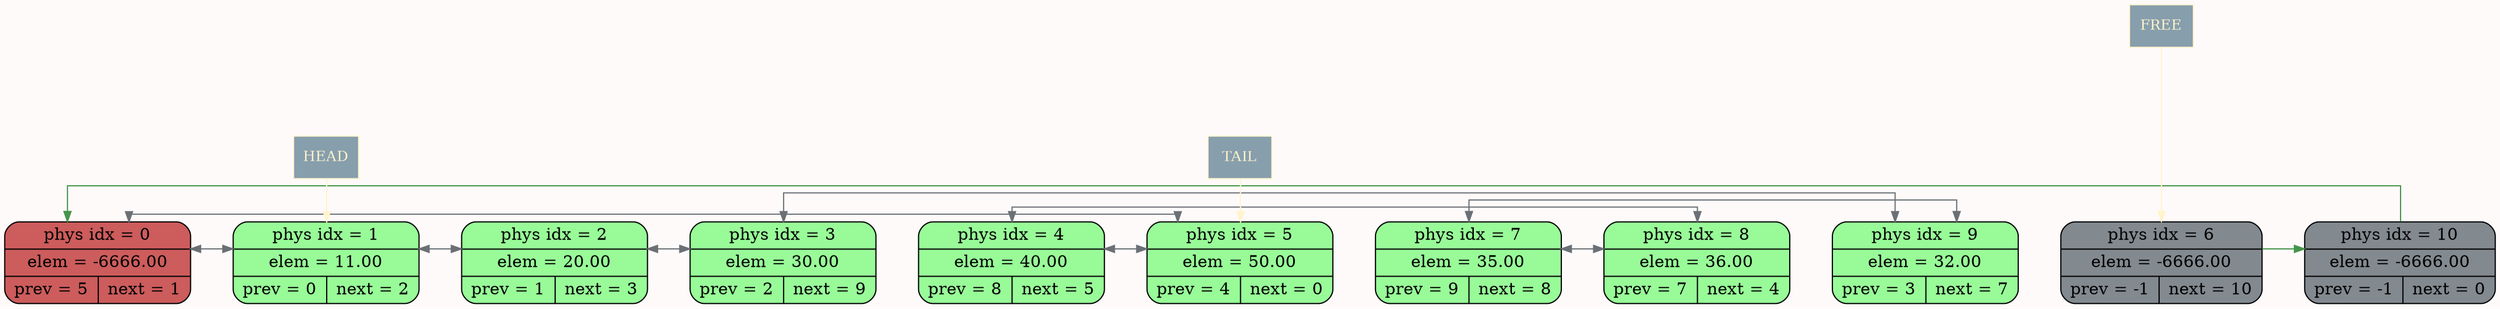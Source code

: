 digraph G{
 rankdir=LR;
 splines=ortho;
 graph [bgcolor="#FFFAFA", nodesep = 0.5];
subgraph system {
 0[shape="Mrecord", style="filled", fillcolor="#CD5C5C", color = "#000000", penwidth=1.0, label="phys idx = 0 | elem = -6666.00 | {prev = 5 | next = 1}"];
 1[shape="Mrecord", style="filled", fillcolor="#98FB98", color = "#000000", penwidth=1.0, label="phys idx = 1 | elem = 11.00 | {prev = 0 | next = 2}"];
 2[shape="Mrecord", style="filled", fillcolor="#98FB98", color = "#000000", penwidth=1.0, label="phys idx = 2 | elem = 20.00 | {prev = 1 | next = 3}"];
 3[shape="Mrecord", style="filled", fillcolor="#98FB98", color = "#000000", penwidth=1.0, label="phys idx = 3 | elem = 30.00 | {prev = 2 | next = 9}"];
 4[shape="Mrecord", style="filled", fillcolor="#98FB98", color = "#000000", penwidth=1.0, label="phys idx = 4 | elem = 40.00 | {prev = 8 | next = 5}"];
 5[shape="Mrecord", style="filled", fillcolor="#98FB98", color = "#000000", penwidth=1.0, label="phys idx = 5 | elem = 50.00 | {prev = 4 | next = 0}"];
 7[shape="Mrecord", style="filled", fillcolor="#98FB98", color = "#000000", penwidth=1.0, label="phys idx = 7 | elem = 35.00 | {prev = 9 | next = 8}"];
 8[shape="Mrecord", style="filled", fillcolor="#98FB98", color = "#000000", penwidth=1.0, label="phys idx = 8 | elem = 36.00 | {prev = 7 | next = 4}"];
 9[shape="Mrecord", style="filled", fillcolor="#98FB98", color = "#000000", penwidth=1.0, label="phys idx = 9 | elem = 32.00 | {prev = 3 | next = 7}"];
 6[shape="Mrecord", style="filled", fillcolor="#82898F", color = "#000000", penwidth=1.0, label="phys idx = 6 | elem = -6666.00 | {prev = -1 | next = 10} "];
 10[shape="Mrecord", style="filled", fillcolor="#82898F", color = "#000000", penwidth=1.0, label="phys idx = 10 | elem = -6666.00 | {prev = -1 | next = 0} "];
 0 -> 1 [style="invis", weight=10000]
 1 -> 2 [style="invis", weight=10000]
 2 -> 3 [style="invis", weight=10000]
 3 -> 4 [style="invis", weight=10000]
 4 -> 5 [style="invis", weight=10000]
 5 -> 7 [style="invis", weight=10000]
 7 -> 8 [style="invis", weight=10000]
 8 -> 9 [style="invis", weight=10000]
 9 -> 6 [style="invis", weight=10000]
 6 -> 10 [style="invis", weight=10000]
 0 -> 1 [color = "#6A7075", penwidth = 1, arrowsize = 0.85, dir=both, weight=0]
 1 -> 2 [color = "#6A7075", penwidth = 1, arrowsize = 0.85, dir=both, weight=0]
 2 -> 3 [color = "#6A7075", penwidth = 1, arrowsize = 0.85, dir=both, weight=0]
 3 -> 9 [color = "#6A7075", penwidth = 1, arrowsize = 0.85, dir=both, weight=0]
 4 -> 5 [color = "#6A7075", penwidth = 1, arrowsize = 0.85, dir=both, weight=0]
 5 -> 0 [color = "#6A7075", penwidth = 1, arrowsize = 0.85, dir=both, weight=0]
 6 -> 10 [color = "#44944A", penwidth = 1, arrowsize = 0.85, weight=0]
 7 -> 8 [color = "#6A7075", penwidth = 1, arrowsize = 0.85, dir=both, weight=0]
 8 -> 4 [color = "#6A7075", penwidth = 1, arrowsize = 0.85, dir=both, weight=0]
 9 -> 7 [color = "#6A7075", penwidth = 1, arrowsize = 0.85, dir=both, weight=0]
 10 -> 0 [color = "#44944A", penwidth = 1, arrowsize = 0.85, weight=0]
}
subgraph gr1{
 head_label [shape=box, style="filled", fillcolor="#879eac", color="#FFF4CC", fontcolor="#FFF4CC", fontsize=12, label="HEAD"]
 tail_label [shape=box, style="filled", fillcolor="#879eac", color="#FFF4CC", fontcolor="#FFF4CC", fontsize=12, label="TAIL"]
 free_label [shape=box, style="filled", fillcolor="#879eac", color="#FFF4CC", fontcolor="#FFF4CC", fontsize=12, label="FREE"]
{rank=same; 1; head_label;}{rank=same; 5; tail_label;}{rank=same; 6; free_label;}head_label -> 1 [color="#FFF4CC", penwidth=1, arrowsize=0.85, style="solid", constraint=false, weight=0]
tail_label -> 5 [color="#FFF4CC", penwidth=1, arrowsize=0.85, style="solid", constraint=false, weight=0]
free_label -> 6 [color="#FFF4CC", penwidth=1, arrowsize=0.85, style="solid", constraint=false, weight=0]
}
}
